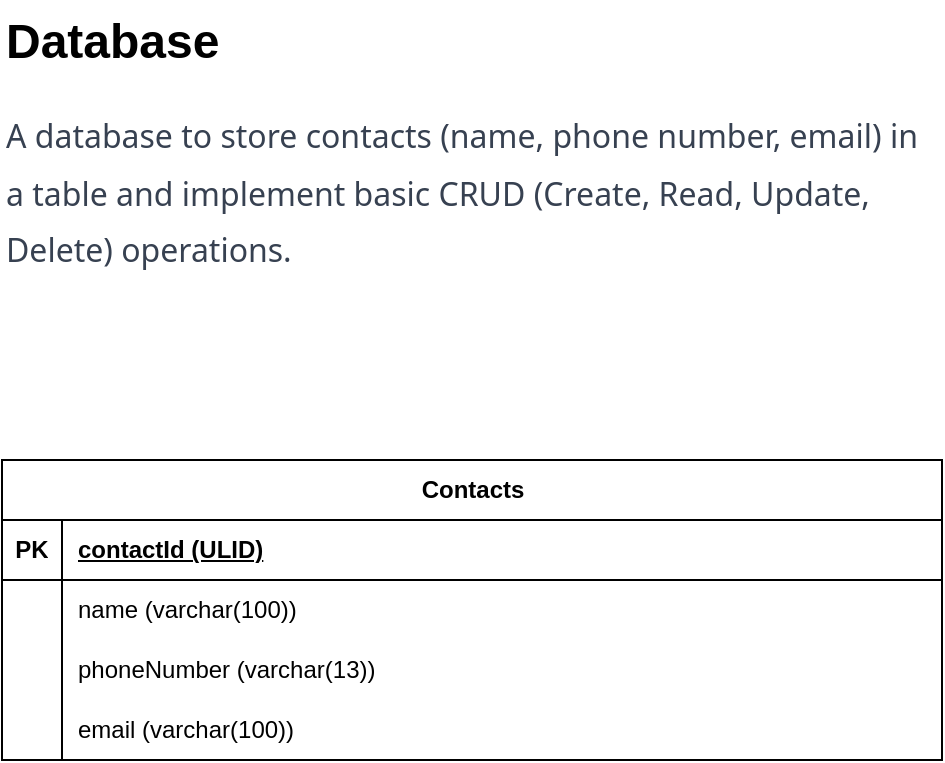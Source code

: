 <mxfile version="25.0.3">
  <diagram name="Page-1" id="kJkv3xHiCpNm3P_OQvY3">
    <mxGraphModel dx="810" dy="441" grid="1" gridSize="10" guides="1" tooltips="1" connect="1" arrows="1" fold="1" page="1" pageScale="1" pageWidth="827" pageHeight="1169" math="0" shadow="0">
      <root>
        <mxCell id="0" />
        <mxCell id="1" parent="0" />
        <mxCell id="72sANvTvvz615wocW-7p-1" value="Contacts" style="shape=table;startSize=30;container=1;collapsible=1;childLayout=tableLayout;fixedRows=1;rowLines=0;fontStyle=1;align=center;resizeLast=1;html=1;" vertex="1" parent="1">
          <mxGeometry x="120" y="240" width="470" height="150" as="geometry" />
        </mxCell>
        <mxCell id="72sANvTvvz615wocW-7p-2" value="" style="shape=tableRow;horizontal=0;startSize=0;swimlaneHead=0;swimlaneBody=0;fillColor=none;collapsible=0;dropTarget=0;points=[[0,0.5],[1,0.5]];portConstraint=eastwest;top=0;left=0;right=0;bottom=1;" vertex="1" parent="72sANvTvvz615wocW-7p-1">
          <mxGeometry y="30" width="470" height="30" as="geometry" />
        </mxCell>
        <mxCell id="72sANvTvvz615wocW-7p-3" value="PK" style="shape=partialRectangle;connectable=0;fillColor=none;top=0;left=0;bottom=0;right=0;fontStyle=1;overflow=hidden;whiteSpace=wrap;html=1;" vertex="1" parent="72sANvTvvz615wocW-7p-2">
          <mxGeometry width="30" height="30" as="geometry">
            <mxRectangle width="30" height="30" as="alternateBounds" />
          </mxGeometry>
        </mxCell>
        <mxCell id="72sANvTvvz615wocW-7p-4" value="contactId (ULID)" style="shape=partialRectangle;connectable=0;fillColor=none;top=0;left=0;bottom=0;right=0;align=left;spacingLeft=6;fontStyle=5;overflow=hidden;whiteSpace=wrap;html=1;" vertex="1" parent="72sANvTvvz615wocW-7p-2">
          <mxGeometry x="30" width="440" height="30" as="geometry">
            <mxRectangle width="440" height="30" as="alternateBounds" />
          </mxGeometry>
        </mxCell>
        <mxCell id="72sANvTvvz615wocW-7p-5" value="" style="shape=tableRow;horizontal=0;startSize=0;swimlaneHead=0;swimlaneBody=0;fillColor=none;collapsible=0;dropTarget=0;points=[[0,0.5],[1,0.5]];portConstraint=eastwest;top=0;left=0;right=0;bottom=0;" vertex="1" parent="72sANvTvvz615wocW-7p-1">
          <mxGeometry y="60" width="470" height="30" as="geometry" />
        </mxCell>
        <mxCell id="72sANvTvvz615wocW-7p-6" value="" style="shape=partialRectangle;connectable=0;fillColor=none;top=0;left=0;bottom=0;right=0;editable=1;overflow=hidden;whiteSpace=wrap;html=1;" vertex="1" parent="72sANvTvvz615wocW-7p-5">
          <mxGeometry width="30" height="30" as="geometry">
            <mxRectangle width="30" height="30" as="alternateBounds" />
          </mxGeometry>
        </mxCell>
        <mxCell id="72sANvTvvz615wocW-7p-7" value="name (varchar(100))" style="shape=partialRectangle;connectable=0;fillColor=none;top=0;left=0;bottom=0;right=0;align=left;spacingLeft=6;overflow=hidden;whiteSpace=wrap;html=1;" vertex="1" parent="72sANvTvvz615wocW-7p-5">
          <mxGeometry x="30" width="440" height="30" as="geometry">
            <mxRectangle width="440" height="30" as="alternateBounds" />
          </mxGeometry>
        </mxCell>
        <mxCell id="72sANvTvvz615wocW-7p-8" value="" style="shape=tableRow;horizontal=0;startSize=0;swimlaneHead=0;swimlaneBody=0;fillColor=none;collapsible=0;dropTarget=0;points=[[0,0.5],[1,0.5]];portConstraint=eastwest;top=0;left=0;right=0;bottom=0;" vertex="1" parent="72sANvTvvz615wocW-7p-1">
          <mxGeometry y="90" width="470" height="30" as="geometry" />
        </mxCell>
        <mxCell id="72sANvTvvz615wocW-7p-9" value="" style="shape=partialRectangle;connectable=0;fillColor=none;top=0;left=0;bottom=0;right=0;editable=1;overflow=hidden;whiteSpace=wrap;html=1;" vertex="1" parent="72sANvTvvz615wocW-7p-8">
          <mxGeometry width="30" height="30" as="geometry">
            <mxRectangle width="30" height="30" as="alternateBounds" />
          </mxGeometry>
        </mxCell>
        <mxCell id="72sANvTvvz615wocW-7p-10" value="phoneNumber (varchar(13))" style="shape=partialRectangle;connectable=0;fillColor=none;top=0;left=0;bottom=0;right=0;align=left;spacingLeft=6;overflow=hidden;whiteSpace=wrap;html=1;" vertex="1" parent="72sANvTvvz615wocW-7p-8">
          <mxGeometry x="30" width="440" height="30" as="geometry">
            <mxRectangle width="440" height="30" as="alternateBounds" />
          </mxGeometry>
        </mxCell>
        <mxCell id="72sANvTvvz615wocW-7p-11" value="" style="shape=tableRow;horizontal=0;startSize=0;swimlaneHead=0;swimlaneBody=0;fillColor=none;collapsible=0;dropTarget=0;points=[[0,0.5],[1,0.5]];portConstraint=eastwest;top=0;left=0;right=0;bottom=0;" vertex="1" parent="72sANvTvvz615wocW-7p-1">
          <mxGeometry y="120" width="470" height="30" as="geometry" />
        </mxCell>
        <mxCell id="72sANvTvvz615wocW-7p-12" value="" style="shape=partialRectangle;connectable=0;fillColor=none;top=0;left=0;bottom=0;right=0;editable=1;overflow=hidden;whiteSpace=wrap;html=1;" vertex="1" parent="72sANvTvvz615wocW-7p-11">
          <mxGeometry width="30" height="30" as="geometry">
            <mxRectangle width="30" height="30" as="alternateBounds" />
          </mxGeometry>
        </mxCell>
        <mxCell id="72sANvTvvz615wocW-7p-13" value="email (varchar(100))" style="shape=partialRectangle;connectable=0;fillColor=none;top=0;left=0;bottom=0;right=0;align=left;spacingLeft=6;overflow=hidden;whiteSpace=wrap;html=1;" vertex="1" parent="72sANvTvvz615wocW-7p-11">
          <mxGeometry x="30" width="440" height="30" as="geometry">
            <mxRectangle width="440" height="30" as="alternateBounds" />
          </mxGeometry>
        </mxCell>
        <mxCell id="72sANvTvvz615wocW-7p-14" value="&lt;h1 style=&quot;margin-top: 0px;&quot;&gt;Database&lt;/h1&gt;&lt;h1 style=&quot;margin-top: 0px;&quot;&gt;&lt;span style=&quot;font-size: 16px; font-weight: 400; caret-color: rgb(55, 65, 81); color: rgb(55, 65, 81); font-family: ui-sans-serif, system-ui, sans-serif, &amp;quot;Apple Color Emoji&amp;quot;, &amp;quot;Segoe UI Emoji&amp;quot;, &amp;quot;Segoe UI Symbol&amp;quot;, &amp;quot;Noto Color Emoji&amp;quot;; background-color: rgb(255, 255, 255);&quot;&gt;A database to store contacts (name, phone number, email) in a table and implement basic CRUD (Create, Read, Update, Delete) operations.&lt;/span&gt;&lt;br&gt;&lt;/h1&gt;" style="text;html=1;whiteSpace=wrap;overflow=hidden;rounded=0;" vertex="1" parent="1">
          <mxGeometry x="120" y="10" width="470" height="150" as="geometry" />
        </mxCell>
      </root>
    </mxGraphModel>
  </diagram>
</mxfile>
